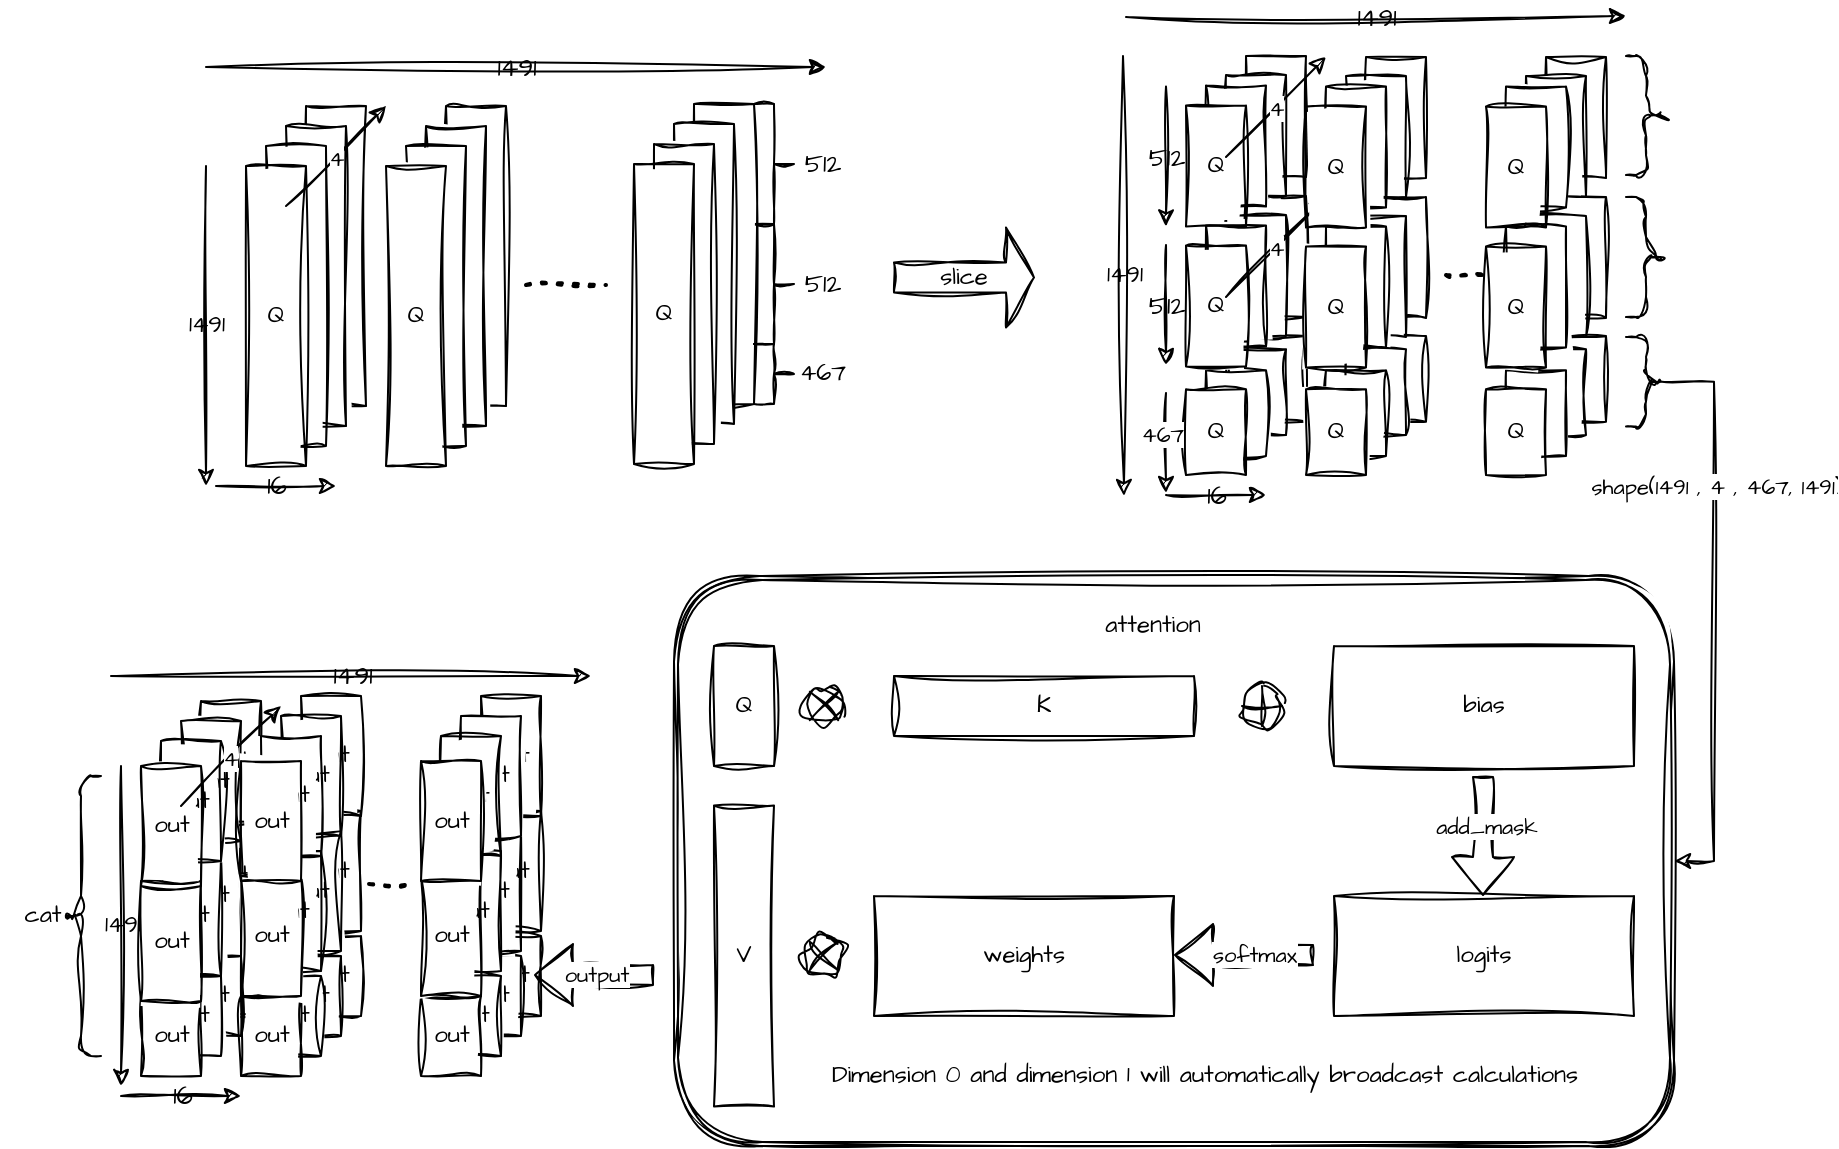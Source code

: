 <mxfile version="26.0.11">
  <diagram name="第 1 页" id="JN35SuFDK3MXwfd0JbLO">
    <mxGraphModel dx="2248" dy="641" grid="1" gridSize="10" guides="1" tooltips="1" connect="1" arrows="1" fold="1" page="1" pageScale="1" pageWidth="827" pageHeight="1169" math="0" shadow="0">
      <root>
        <mxCell id="0" />
        <mxCell id="1" parent="0" />
        <mxCell id="3Dd6kCoNUB1yUHotrozj-85" value="" style="group" vertex="1" connectable="0" parent="1">
          <mxGeometry x="490" y="280" width="60" height="69.5" as="geometry" />
        </mxCell>
        <mxCell id="3Dd6kCoNUB1yUHotrozj-86" value="Q" style="rounded=0;whiteSpace=wrap;html=1;sketch=1;hachureGap=4;jiggle=2;curveFitting=1;fontFamily=Architects Daughter;fontSource=https://fonts.googleapis.com/css?family=Architects+Daughter;labelBackgroundColor=none;" vertex="1" parent="3Dd6kCoNUB1yUHotrozj-85">
          <mxGeometry x="30" width="30" height="42.87" as="geometry" />
        </mxCell>
        <mxCell id="3Dd6kCoNUB1yUHotrozj-87" value="Q" style="rounded=0;whiteSpace=wrap;html=1;sketch=1;hachureGap=4;jiggle=2;curveFitting=1;fontFamily=Architects Daughter;fontSource=https://fonts.googleapis.com/css?family=Architects+Daughter;labelBackgroundColor=none;" vertex="1" parent="3Dd6kCoNUB1yUHotrozj-85">
          <mxGeometry x="20" y="6.63" width="30" height="42.87" as="geometry" />
        </mxCell>
        <mxCell id="3Dd6kCoNUB1yUHotrozj-88" value="Q" style="rounded=0;whiteSpace=wrap;html=1;sketch=1;hachureGap=4;jiggle=2;curveFitting=1;fontFamily=Architects Daughter;fontSource=https://fonts.googleapis.com/css?family=Architects+Daughter;labelBackgroundColor=none;" vertex="1" parent="3Dd6kCoNUB1yUHotrozj-85">
          <mxGeometry x="10" y="17.13" width="30" height="42.87" as="geometry" />
        </mxCell>
        <mxCell id="3Dd6kCoNUB1yUHotrozj-89" value="Q" style="rounded=0;whiteSpace=wrap;html=1;sketch=1;hachureGap=4;jiggle=2;curveFitting=1;fontFamily=Architects Daughter;fontSource=https://fonts.googleapis.com/css?family=Architects+Daughter;labelBackgroundColor=none;" vertex="1" parent="3Dd6kCoNUB1yUHotrozj-85">
          <mxGeometry y="26.63" width="30" height="42.87" as="geometry" />
        </mxCell>
        <mxCell id="3Dd6kCoNUB1yUHotrozj-84" value="" style="group" vertex="1" connectable="0" parent="1">
          <mxGeometry x="550" y="280" width="60" height="69.5" as="geometry" />
        </mxCell>
        <mxCell id="3Dd6kCoNUB1yUHotrozj-75" value="Q" style="rounded=0;whiteSpace=wrap;html=1;sketch=1;hachureGap=4;jiggle=2;curveFitting=1;fontFamily=Architects Daughter;fontSource=https://fonts.googleapis.com/css?family=Architects+Daughter;labelBackgroundColor=none;" vertex="1" parent="3Dd6kCoNUB1yUHotrozj-84">
          <mxGeometry x="30" width="30" height="42.87" as="geometry" />
        </mxCell>
        <mxCell id="3Dd6kCoNUB1yUHotrozj-76" value="Q" style="rounded=0;whiteSpace=wrap;html=1;sketch=1;hachureGap=4;jiggle=2;curveFitting=1;fontFamily=Architects Daughter;fontSource=https://fonts.googleapis.com/css?family=Architects+Daughter;labelBackgroundColor=none;" vertex="1" parent="3Dd6kCoNUB1yUHotrozj-84">
          <mxGeometry x="20" y="6.63" width="30" height="42.87" as="geometry" />
        </mxCell>
        <mxCell id="3Dd6kCoNUB1yUHotrozj-77" value="Q" style="rounded=0;whiteSpace=wrap;html=1;sketch=1;hachureGap=4;jiggle=2;curveFitting=1;fontFamily=Architects Daughter;fontSource=https://fonts.googleapis.com/css?family=Architects+Daughter;labelBackgroundColor=none;" vertex="1" parent="3Dd6kCoNUB1yUHotrozj-84">
          <mxGeometry x="10" y="17.13" width="30" height="42.87" as="geometry" />
        </mxCell>
        <mxCell id="3Dd6kCoNUB1yUHotrozj-78" value="Q" style="rounded=0;whiteSpace=wrap;html=1;sketch=1;hachureGap=4;jiggle=2;curveFitting=1;fontFamily=Architects Daughter;fontSource=https://fonts.googleapis.com/css?family=Architects+Daughter;labelBackgroundColor=none;" vertex="1" parent="3Dd6kCoNUB1yUHotrozj-84">
          <mxGeometry y="26.63" width="30" height="42.87" as="geometry" />
        </mxCell>
        <mxCell id="3Dd6kCoNUB1yUHotrozj-90" value="" style="group" vertex="1" connectable="0" parent="1">
          <mxGeometry x="640" y="280" width="60" height="69.5" as="geometry" />
        </mxCell>
        <mxCell id="3Dd6kCoNUB1yUHotrozj-91" value="Q" style="rounded=0;whiteSpace=wrap;html=1;sketch=1;hachureGap=4;jiggle=2;curveFitting=1;fontFamily=Architects Daughter;fontSource=https://fonts.googleapis.com/css?family=Architects+Daughter;labelBackgroundColor=none;" vertex="1" parent="3Dd6kCoNUB1yUHotrozj-90">
          <mxGeometry x="30" width="30" height="42.87" as="geometry" />
        </mxCell>
        <mxCell id="3Dd6kCoNUB1yUHotrozj-92" value="Q" style="rounded=0;whiteSpace=wrap;html=1;sketch=1;hachureGap=4;jiggle=2;curveFitting=1;fontFamily=Architects Daughter;fontSource=https://fonts.googleapis.com/css?family=Architects+Daughter;labelBackgroundColor=none;" vertex="1" parent="3Dd6kCoNUB1yUHotrozj-90">
          <mxGeometry x="20" y="6.63" width="30" height="42.87" as="geometry" />
        </mxCell>
        <mxCell id="3Dd6kCoNUB1yUHotrozj-93" value="Q" style="rounded=0;whiteSpace=wrap;html=1;sketch=1;hachureGap=4;jiggle=2;curveFitting=1;fontFamily=Architects Daughter;fontSource=https://fonts.googleapis.com/css?family=Architects+Daughter;labelBackgroundColor=none;" vertex="1" parent="3Dd6kCoNUB1yUHotrozj-90">
          <mxGeometry x="10" y="17.13" width="30" height="42.87" as="geometry" />
        </mxCell>
        <mxCell id="3Dd6kCoNUB1yUHotrozj-94" value="Q" style="rounded=0;whiteSpace=wrap;html=1;sketch=1;hachureGap=4;jiggle=2;curveFitting=1;fontFamily=Architects Daughter;fontSource=https://fonts.googleapis.com/css?family=Architects+Daughter;labelBackgroundColor=none;" vertex="1" parent="3Dd6kCoNUB1yUHotrozj-90">
          <mxGeometry y="26.63" width="30" height="42.87" as="geometry" />
        </mxCell>
        <mxCell id="N6Xidad4AhdnbWr3vDnz-57" value="slice" style="shape=singleArrow;whiteSpace=wrap;html=1;sketch=1;hachureGap=4;jiggle=2;curveFitting=1;fontFamily=Architects Daughter;fontSource=https%3A%2F%2Ffonts.googleapis.com%2Fcss%3Ffamily%3DArchitects%2BDaughter;rounded=0;labelBackgroundColor=none;" parent="1" vertex="1">
          <mxGeometry x="344" y="225.75" width="70" height="50" as="geometry" />
        </mxCell>
        <mxCell id="N6Xidad4AhdnbWr3vDnz-83" value="" style="endArrow=classic;html=1;rounded=0;sketch=1;hachureGap=4;jiggle=2;curveFitting=1;fontFamily=Architects Daughter;fontSource=https%3A%2F%2Ffonts.googleapis.com%2Fcss%3Ffamily%3DArchitects%2BDaughter;labelBackgroundColor=none;fontColor=default;" parent="1" edge="1">
          <mxGeometry relative="1" as="geometry">
            <mxPoint x="480" y="359.5" as="sourcePoint" />
            <mxPoint x="530" y="359.5" as="targetPoint" />
          </mxGeometry>
        </mxCell>
        <mxCell id="N6Xidad4AhdnbWr3vDnz-84" value="16" style="edgeLabel;resizable=0;html=1;;align=center;verticalAlign=middle;sketch=1;hachureGap=4;jiggle=2;curveFitting=1;fontFamily=Architects Daughter;fontSource=https%3A%2F%2Ffonts.googleapis.com%2Fcss%3Ffamily%3DArchitects%2BDaughter;fontSize=13;rounded=0;labelBackgroundColor=none;" parent="N6Xidad4AhdnbWr3vDnz-83" connectable="0" vertex="1">
          <mxGeometry relative="1" as="geometry" />
        </mxCell>
        <mxCell id="3Dd6kCoNUB1yUHotrozj-72" value="" style="group" vertex="1" connectable="0" parent="1">
          <mxGeometry x="490" y="210" width="250" height="145.25" as="geometry" />
        </mxCell>
        <mxCell id="3Dd6kCoNUB1yUHotrozj-54" value="" style="group;rounded=0;labelBackgroundColor=none;" vertex="1" connectable="0" parent="3Dd6kCoNUB1yUHotrozj-72">
          <mxGeometry width="60" height="85.25" as="geometry" />
        </mxCell>
        <mxCell id="3Dd6kCoNUB1yUHotrozj-55" value="" style="rounded=0;whiteSpace=wrap;html=1;sketch=1;hachureGap=4;jiggle=2;curveFitting=1;fontFamily=Architects Daughter;fontSource=https://fonts.googleapis.com/css?family=Architects+Daughter;labelBackgroundColor=none;" vertex="1" parent="3Dd6kCoNUB1yUHotrozj-54">
          <mxGeometry x="30" width="30" height="60.5" as="geometry" />
        </mxCell>
        <mxCell id="3Dd6kCoNUB1yUHotrozj-56" value="" style="rounded=0;whiteSpace=wrap;html=1;sketch=1;hachureGap=4;jiggle=2;curveFitting=1;fontFamily=Architects Daughter;fontSource=https://fonts.googleapis.com/css?family=Architects+Daughter;labelBackgroundColor=none;" vertex="1" parent="3Dd6kCoNUB1yUHotrozj-54">
          <mxGeometry x="20" y="9.5" width="30" height="60.5" as="geometry" />
        </mxCell>
        <mxCell id="3Dd6kCoNUB1yUHotrozj-57" value="" style="rounded=0;whiteSpace=wrap;html=1;sketch=1;hachureGap=4;jiggle=2;curveFitting=1;fontFamily=Architects Daughter;fontSource=https://fonts.googleapis.com/css?family=Architects+Daughter;labelBackgroundColor=none;" vertex="1" parent="3Dd6kCoNUB1yUHotrozj-54">
          <mxGeometry x="10" y="14.75" width="30" height="60.5" as="geometry" />
        </mxCell>
        <mxCell id="3Dd6kCoNUB1yUHotrozj-58" value="Q" style="rounded=0;whiteSpace=wrap;html=1;sketch=1;hachureGap=4;jiggle=2;curveFitting=1;fontFamily=Architects Daughter;fontSource=https://fonts.googleapis.com/css?family=Architects+Daughter;labelBackgroundColor=none;" vertex="1" parent="3Dd6kCoNUB1yUHotrozj-54">
          <mxGeometry y="24.75" width="30" height="60.5" as="geometry" />
        </mxCell>
        <mxCell id="3Dd6kCoNUB1yUHotrozj-59" value="" style="group;rounded=0;labelBackgroundColor=none;" vertex="1" connectable="0" parent="3Dd6kCoNUB1yUHotrozj-72">
          <mxGeometry x="60" y="0.5" width="190" height="144.75" as="geometry" />
        </mxCell>
        <mxCell id="3Dd6kCoNUB1yUHotrozj-60" value="" style="rounded=0;whiteSpace=wrap;html=1;sketch=1;hachureGap=4;jiggle=2;curveFitting=1;fontFamily=Architects Daughter;fontSource=https://fonts.googleapis.com/css?family=Architects+Daughter;labelBackgroundColor=none;" vertex="1" parent="3Dd6kCoNUB1yUHotrozj-59">
          <mxGeometry x="30" width="30" height="60.5" as="geometry" />
        </mxCell>
        <mxCell id="3Dd6kCoNUB1yUHotrozj-61" value="" style="rounded=0;whiteSpace=wrap;html=1;sketch=1;hachureGap=4;jiggle=2;curveFitting=1;fontFamily=Architects Daughter;fontSource=https://fonts.googleapis.com/css?family=Architects+Daughter;labelBackgroundColor=none;" vertex="1" parent="3Dd6kCoNUB1yUHotrozj-59">
          <mxGeometry x="20" y="9.5" width="30" height="60.5" as="geometry" />
        </mxCell>
        <mxCell id="3Dd6kCoNUB1yUHotrozj-62" value="" style="rounded=0;whiteSpace=wrap;html=1;sketch=1;hachureGap=4;jiggle=2;curveFitting=1;fontFamily=Architects Daughter;fontSource=https://fonts.googleapis.com/css?family=Architects+Daughter;labelBackgroundColor=none;" vertex="1" parent="3Dd6kCoNUB1yUHotrozj-59">
          <mxGeometry x="10" y="14.75" width="30" height="60.5" as="geometry" />
        </mxCell>
        <mxCell id="3Dd6kCoNUB1yUHotrozj-63" value="Q" style="rounded=0;whiteSpace=wrap;html=1;sketch=1;hachureGap=4;jiggle=2;curveFitting=1;fontFamily=Architects Daughter;fontSource=https://fonts.googleapis.com/css?family=Architects+Daughter;labelBackgroundColor=none;" vertex="1" parent="3Dd6kCoNUB1yUHotrozj-59">
          <mxGeometry y="24.75" width="30" height="60.5" as="geometry" />
        </mxCell>
        <mxCell id="3Dd6kCoNUB1yUHotrozj-64" value="" style="endArrow=classic;html=1;sketch=1;hachureGap=4;jiggle=2;curveFitting=1;fontFamily=Architects Daughter;fontSource=https://fonts.googleapis.com/css?family=Architects+Daughter;" edge="1" parent="3Dd6kCoNUB1yUHotrozj-59">
          <mxGeometry width="50" height="50" relative="1" as="geometry">
            <mxPoint x="-40" y="50" as="sourcePoint" />
            <mxPoint x="10" as="targetPoint" />
          </mxGeometry>
        </mxCell>
        <mxCell id="3Dd6kCoNUB1yUHotrozj-65" value="4" style="edgeLabel;html=1;align=center;verticalAlign=middle;resizable=0;points=[];sketch=1;hachureGap=4;jiggle=2;curveFitting=1;fontFamily=Architects Daughter;fontSource=https://fonts.googleapis.com/css?family=Architects+Daughter;" vertex="1" connectable="0" parent="3Dd6kCoNUB1yUHotrozj-64">
          <mxGeometry x="-0.004" relative="1" as="geometry">
            <mxPoint as="offset" />
          </mxGeometry>
        </mxCell>
        <mxCell id="3Dd6kCoNUB1yUHotrozj-179" value="" style="shape=curlyBracket;whiteSpace=wrap;html=1;rounded=1;flipH=1;labelPosition=right;verticalLabelPosition=middle;align=left;verticalAlign=middle;sketch=1;hachureGap=4;jiggle=2;curveFitting=1;fontFamily=Architects Daughter;fontSource=https%3A%2F%2Ffonts.googleapis.com%2Fcss%3Ffamily%3DArchitects%2BDaughter;" vertex="1" parent="3Dd6kCoNUB1yUHotrozj-59">
          <mxGeometry x="160" y="70" width="20" height="44.75" as="geometry" />
        </mxCell>
        <mxCell id="3Dd6kCoNUB1yUHotrozj-185" value="" style="shape=curlyBracket;whiteSpace=wrap;html=1;rounded=1;flipH=1;labelPosition=right;verticalLabelPosition=middle;align=left;verticalAlign=middle;sketch=1;hachureGap=4;jiggle=2;curveFitting=1;fontFamily=Architects Daughter;fontSource=https%3A%2F%2Ffonts.googleapis.com%2Fcss%3Ffamily%3DArchitects%2BDaughter;" vertex="1" parent="3Dd6kCoNUB1yUHotrozj-59">
          <mxGeometry x="160" width="20" height="60" as="geometry" />
        </mxCell>
        <mxCell id="3Dd6kCoNUB1yUHotrozj-66" value="" style="group;rounded=0;labelBackgroundColor=none;" vertex="1" connectable="0" parent="3Dd6kCoNUB1yUHotrozj-72">
          <mxGeometry x="150" y="0.5" width="60" height="85.25" as="geometry" />
        </mxCell>
        <mxCell id="3Dd6kCoNUB1yUHotrozj-67" value="" style="rounded=0;whiteSpace=wrap;html=1;sketch=1;hachureGap=4;jiggle=2;curveFitting=1;fontFamily=Architects Daughter;fontSource=https://fonts.googleapis.com/css?family=Architects+Daughter;labelBackgroundColor=none;" vertex="1" parent="3Dd6kCoNUB1yUHotrozj-66">
          <mxGeometry x="30" width="30" height="60.5" as="geometry" />
        </mxCell>
        <mxCell id="3Dd6kCoNUB1yUHotrozj-68" value="" style="rounded=0;whiteSpace=wrap;html=1;sketch=1;hachureGap=4;jiggle=2;curveFitting=1;fontFamily=Architects Daughter;fontSource=https://fonts.googleapis.com/css?family=Architects+Daughter;labelBackgroundColor=none;" vertex="1" parent="3Dd6kCoNUB1yUHotrozj-66">
          <mxGeometry x="20" y="9.5" width="30" height="60.5" as="geometry" />
        </mxCell>
        <mxCell id="3Dd6kCoNUB1yUHotrozj-69" value="" style="rounded=0;whiteSpace=wrap;html=1;sketch=1;hachureGap=4;jiggle=2;curveFitting=1;fontFamily=Architects Daughter;fontSource=https://fonts.googleapis.com/css?family=Architects+Daughter;labelBackgroundColor=none;" vertex="1" parent="3Dd6kCoNUB1yUHotrozj-66">
          <mxGeometry x="10" y="14.75" width="30" height="60.5" as="geometry" />
        </mxCell>
        <mxCell id="3Dd6kCoNUB1yUHotrozj-70" value="Q" style="rounded=0;whiteSpace=wrap;html=1;sketch=1;hachureGap=4;jiggle=2;curveFitting=1;fontFamily=Architects Daughter;fontSource=https://fonts.googleapis.com/css?family=Architects+Daughter;labelBackgroundColor=none;" vertex="1" parent="3Dd6kCoNUB1yUHotrozj-66">
          <mxGeometry y="24.75" width="30" height="60.5" as="geometry" />
        </mxCell>
        <mxCell id="3Dd6kCoNUB1yUHotrozj-71" value="" style="endArrow=none;dashed=1;html=1;dashPattern=1 3;strokeWidth=2;rounded=0;sketch=1;hachureGap=4;jiggle=2;curveFitting=1;fontFamily=Architects Daughter;fontSource=https://fonts.googleapis.com/css?family=Architects+Daughter;labelBackgroundColor=none;fontColor=default;" edge="1" parent="3Dd6kCoNUB1yUHotrozj-72">
          <mxGeometry width="50" height="50" relative="1" as="geometry">
            <mxPoint x="130" y="39.5" as="sourcePoint" />
            <mxPoint x="150" y="39.5" as="targetPoint" />
          </mxGeometry>
        </mxCell>
        <mxCell id="N6Xidad4AhdnbWr3vDnz-86" value="" style="endArrow=classic;html=1;rounded=0;sketch=1;hachureGap=4;jiggle=2;curveFitting=1;fontFamily=Architects Daughter;fontSource=https%3A%2F%2Ffonts.googleapis.com%2Fcss%3Ffamily%3DArchitects%2BDaughter;labelBackgroundColor=none;fontColor=default;" parent="1" edge="1">
          <mxGeometry relative="1" as="geometry">
            <mxPoint x="480" y="155.25" as="sourcePoint" />
            <mxPoint x="480" y="225.25" as="targetPoint" />
          </mxGeometry>
        </mxCell>
        <mxCell id="N6Xidad4AhdnbWr3vDnz-87" value="512" style="edgeLabel;resizable=0;html=1;;align=center;verticalAlign=middle;sketch=1;hachureGap=4;jiggle=2;curveFitting=1;fontFamily=Architects Daughter;fontSource=https%3A%2F%2Ffonts.googleapis.com%2Fcss%3Ffamily%3DArchitects%2BDaughter;fontSize=13;rounded=0;labelBackgroundColor=none;" parent="N6Xidad4AhdnbWr3vDnz-86" connectable="0" vertex="1">
          <mxGeometry relative="1" as="geometry" />
        </mxCell>
        <mxCell id="N6Xidad4AhdnbWr3vDnz-96" value="" style="group;rounded=0;labelBackgroundColor=none;" parent="1" vertex="1" connectable="0">
          <mxGeometry x="490" y="140" width="60" height="85.25" as="geometry" />
        </mxCell>
        <mxCell id="N6Xidad4AhdnbWr3vDnz-75" value="" style="rounded=0;whiteSpace=wrap;html=1;sketch=1;hachureGap=4;jiggle=2;curveFitting=1;fontFamily=Architects Daughter;fontSource=https%3A%2F%2Ffonts.googleapis.com%2Fcss%3Ffamily%3DArchitects%2BDaughter;labelBackgroundColor=none;" parent="N6Xidad4AhdnbWr3vDnz-96" vertex="1">
          <mxGeometry x="30" width="30" height="60.5" as="geometry" />
        </mxCell>
        <mxCell id="N6Xidad4AhdnbWr3vDnz-77" value="" style="rounded=0;whiteSpace=wrap;html=1;sketch=1;hachureGap=4;jiggle=2;curveFitting=1;fontFamily=Architects Daughter;fontSource=https%3A%2F%2Ffonts.googleapis.com%2Fcss%3Ffamily%3DArchitects%2BDaughter;labelBackgroundColor=none;" parent="N6Xidad4AhdnbWr3vDnz-96" vertex="1">
          <mxGeometry x="20" y="9.5" width="30" height="60.5" as="geometry" />
        </mxCell>
        <mxCell id="N6Xidad4AhdnbWr3vDnz-78" value="" style="rounded=0;whiteSpace=wrap;html=1;sketch=1;hachureGap=4;jiggle=2;curveFitting=1;fontFamily=Architects Daughter;fontSource=https%3A%2F%2Ffonts.googleapis.com%2Fcss%3Ffamily%3DArchitects%2BDaughter;labelBackgroundColor=none;" parent="N6Xidad4AhdnbWr3vDnz-96" vertex="1">
          <mxGeometry x="10" y="14.75" width="30" height="60.5" as="geometry" />
        </mxCell>
        <mxCell id="N6Xidad4AhdnbWr3vDnz-79" value="Q" style="rounded=0;whiteSpace=wrap;html=1;sketch=1;hachureGap=4;jiggle=2;curveFitting=1;fontFamily=Architects Daughter;fontSource=https%3A%2F%2Ffonts.googleapis.com%2Fcss%3Ffamily%3DArchitects%2BDaughter;labelBackgroundColor=none;" parent="N6Xidad4AhdnbWr3vDnz-96" vertex="1">
          <mxGeometry y="24.75" width="30" height="60.5" as="geometry" />
        </mxCell>
        <mxCell id="N6Xidad4AhdnbWr3vDnz-97" value="" style="group;rounded=0;labelBackgroundColor=none;" parent="1" vertex="1" connectable="0">
          <mxGeometry x="550" y="140.5" width="60" height="85.25" as="geometry" />
        </mxCell>
        <mxCell id="N6Xidad4AhdnbWr3vDnz-98" value="" style="rounded=0;whiteSpace=wrap;html=1;sketch=1;hachureGap=4;jiggle=2;curveFitting=1;fontFamily=Architects Daughter;fontSource=https%3A%2F%2Ffonts.googleapis.com%2Fcss%3Ffamily%3DArchitects%2BDaughter;labelBackgroundColor=none;" parent="N6Xidad4AhdnbWr3vDnz-97" vertex="1">
          <mxGeometry x="30" width="30" height="60.5" as="geometry" />
        </mxCell>
        <mxCell id="N6Xidad4AhdnbWr3vDnz-99" value="" style="rounded=0;whiteSpace=wrap;html=1;sketch=1;hachureGap=4;jiggle=2;curveFitting=1;fontFamily=Architects Daughter;fontSource=https%3A%2F%2Ffonts.googleapis.com%2Fcss%3Ffamily%3DArchitects%2BDaughter;labelBackgroundColor=none;" parent="N6Xidad4AhdnbWr3vDnz-97" vertex="1">
          <mxGeometry x="20" y="9.5" width="30" height="60.5" as="geometry" />
        </mxCell>
        <mxCell id="N6Xidad4AhdnbWr3vDnz-100" value="" style="rounded=0;whiteSpace=wrap;html=1;sketch=1;hachureGap=4;jiggle=2;curveFitting=1;fontFamily=Architects Daughter;fontSource=https%3A%2F%2Ffonts.googleapis.com%2Fcss%3Ffamily%3DArchitects%2BDaughter;labelBackgroundColor=none;" parent="N6Xidad4AhdnbWr3vDnz-97" vertex="1">
          <mxGeometry x="10" y="14.75" width="30" height="60.5" as="geometry" />
        </mxCell>
        <mxCell id="N6Xidad4AhdnbWr3vDnz-101" value="Q" style="rounded=0;whiteSpace=wrap;html=1;sketch=1;hachureGap=4;jiggle=2;curveFitting=1;fontFamily=Architects Daughter;fontSource=https%3A%2F%2Ffonts.googleapis.com%2Fcss%3Ffamily%3DArchitects%2BDaughter;labelBackgroundColor=none;" parent="N6Xidad4AhdnbWr3vDnz-97" vertex="1">
          <mxGeometry y="24.75" width="30" height="60.5" as="geometry" />
        </mxCell>
        <mxCell id="jezAV-IK5mSsvZsT85bj-34" value="" style="endArrow=classic;html=1;sketch=1;hachureGap=4;jiggle=2;curveFitting=1;fontFamily=Architects Daughter;fontSource=https%3A%2F%2Ffonts.googleapis.com%2Fcss%3Ffamily%3DArchitects%2BDaughter;" parent="N6Xidad4AhdnbWr3vDnz-97" edge="1">
          <mxGeometry width="50" height="50" relative="1" as="geometry">
            <mxPoint x="-40" y="50" as="sourcePoint" />
            <mxPoint x="10" as="targetPoint" />
          </mxGeometry>
        </mxCell>
        <mxCell id="jezAV-IK5mSsvZsT85bj-35" value="4" style="edgeLabel;html=1;align=center;verticalAlign=middle;resizable=0;points=[];sketch=1;hachureGap=4;jiggle=2;curveFitting=1;fontFamily=Architects Daughter;fontSource=https%3A%2F%2Ffonts.googleapis.com%2Fcss%3Ffamily%3DArchitects%2BDaughter;" parent="jezAV-IK5mSsvZsT85bj-34" vertex="1" connectable="0">
          <mxGeometry x="-0.004" relative="1" as="geometry">
            <mxPoint as="offset" />
          </mxGeometry>
        </mxCell>
        <mxCell id="N6Xidad4AhdnbWr3vDnz-102" value="" style="group;rounded=0;labelBackgroundColor=none;" parent="1" vertex="1" connectable="0">
          <mxGeometry x="640" y="140.5" width="60" height="85.25" as="geometry" />
        </mxCell>
        <mxCell id="N6Xidad4AhdnbWr3vDnz-103" value="" style="rounded=0;whiteSpace=wrap;html=1;sketch=1;hachureGap=4;jiggle=2;curveFitting=1;fontFamily=Architects Daughter;fontSource=https%3A%2F%2Ffonts.googleapis.com%2Fcss%3Ffamily%3DArchitects%2BDaughter;labelBackgroundColor=none;" parent="N6Xidad4AhdnbWr3vDnz-102" vertex="1">
          <mxGeometry x="30" width="30" height="60.5" as="geometry" />
        </mxCell>
        <mxCell id="N6Xidad4AhdnbWr3vDnz-104" value="" style="rounded=0;whiteSpace=wrap;html=1;sketch=1;hachureGap=4;jiggle=2;curveFitting=1;fontFamily=Architects Daughter;fontSource=https%3A%2F%2Ffonts.googleapis.com%2Fcss%3Ffamily%3DArchitects%2BDaughter;labelBackgroundColor=none;" parent="N6Xidad4AhdnbWr3vDnz-102" vertex="1">
          <mxGeometry x="20" y="9.5" width="30" height="60.5" as="geometry" />
        </mxCell>
        <mxCell id="N6Xidad4AhdnbWr3vDnz-105" value="" style="rounded=0;whiteSpace=wrap;html=1;sketch=1;hachureGap=4;jiggle=2;curveFitting=1;fontFamily=Architects Daughter;fontSource=https%3A%2F%2Ffonts.googleapis.com%2Fcss%3Ffamily%3DArchitects%2BDaughter;labelBackgroundColor=none;" parent="N6Xidad4AhdnbWr3vDnz-102" vertex="1">
          <mxGeometry x="10" y="14.75" width="30" height="60.5" as="geometry" />
        </mxCell>
        <mxCell id="N6Xidad4AhdnbWr3vDnz-106" value="Q" style="rounded=0;whiteSpace=wrap;html=1;sketch=1;hachureGap=4;jiggle=2;curveFitting=1;fontFamily=Architects Daughter;fontSource=https%3A%2F%2Ffonts.googleapis.com%2Fcss%3Ffamily%3DArchitects%2BDaughter;labelBackgroundColor=none;" parent="N6Xidad4AhdnbWr3vDnz-102" vertex="1">
          <mxGeometry y="24.75" width="30" height="60.5" as="geometry" />
        </mxCell>
        <mxCell id="N6Xidad4AhdnbWr3vDnz-117" value="" style="endArrow=classic;html=1;rounded=0;sketch=1;hachureGap=4;jiggle=2;curveFitting=1;fontFamily=Architects Daughter;fontSource=https%3A%2F%2Ffonts.googleapis.com%2Fcss%3Ffamily%3DArchitects%2BDaughter;labelBackgroundColor=none;fontColor=default;" parent="1" edge="1">
          <mxGeometry relative="1" as="geometry">
            <mxPoint x="460" y="120.5" as="sourcePoint" />
            <mxPoint x="710" y="120" as="targetPoint" />
          </mxGeometry>
        </mxCell>
        <mxCell id="N6Xidad4AhdnbWr3vDnz-118" value="1491" style="edgeLabel;resizable=0;html=1;;align=center;verticalAlign=middle;sketch=1;hachureGap=4;jiggle=2;curveFitting=1;fontFamily=Architects Daughter;fontSource=https%3A%2F%2Ffonts.googleapis.com%2Fcss%3Ffamily%3DArchitects%2BDaughter;container=0;fontSize=13;rounded=0;labelBackgroundColor=none;" parent="N6Xidad4AhdnbWr3vDnz-117" connectable="0" vertex="1">
          <mxGeometry relative="1" as="geometry" />
        </mxCell>
        <mxCell id="3Dd6kCoNUB1yUHotrozj-101" value="" style="endArrow=classic;html=1;rounded=0;sketch=1;hachureGap=4;jiggle=2;curveFitting=1;fontFamily=Architects Daughter;fontSource=https%3A%2F%2Ffonts.googleapis.com%2Fcss%3Ffamily%3DArchitects%2BDaughter;labelBackgroundColor=none;fontColor=default;" edge="1" parent="1">
          <mxGeometry relative="1" as="geometry">
            <mxPoint x="480" y="234.5" as="sourcePoint" />
            <mxPoint x="480" y="294.5" as="targetPoint" />
          </mxGeometry>
        </mxCell>
        <mxCell id="3Dd6kCoNUB1yUHotrozj-102" value="512" style="edgeLabel;resizable=0;html=1;;align=center;verticalAlign=middle;sketch=1;hachureGap=4;jiggle=2;curveFitting=1;fontFamily=Architects Daughter;fontSource=https%3A%2F%2Ffonts.googleapis.com%2Fcss%3Ffamily%3DArchitects%2BDaughter;fontSize=13;rounded=0;labelBackgroundColor=none;" connectable="0" vertex="1" parent="3Dd6kCoNUB1yUHotrozj-101">
          <mxGeometry relative="1" as="geometry" />
        </mxCell>
        <mxCell id="3Dd6kCoNUB1yUHotrozj-111" value="" style="endArrow=classic;html=1;rounded=0;sketch=1;hachureGap=4;jiggle=2;curveFitting=1;fontFamily=Architects Daughter;fontSource=https%3A%2F%2Ffonts.googleapis.com%2Fcss%3Ffamily%3DArchitects%2BDaughter;labelBackgroundColor=none;fontColor=default;" edge="1" parent="1">
          <mxGeometry relative="1" as="geometry">
            <mxPoint x="458.5" y="140" as="sourcePoint" />
            <mxPoint x="459" y="360" as="targetPoint" />
          </mxGeometry>
        </mxCell>
        <mxCell id="3Dd6kCoNUB1yUHotrozj-112" value="1491" style="edgeLabel;resizable=0;html=1;;align=center;verticalAlign=middle;sketch=1;hachureGap=4;jiggle=2;curveFitting=1;fontFamily=Architects Daughter;fontSource=https%3A%2F%2Ffonts.googleapis.com%2Fcss%3Ffamily%3DArchitects%2BDaughter;container=0;fontSize=12;rounded=0;labelBackgroundColor=none;" connectable="0" vertex="1" parent="3Dd6kCoNUB1yUHotrozj-111">
          <mxGeometry relative="1" as="geometry" />
        </mxCell>
        <mxCell id="3Dd6kCoNUB1yUHotrozj-116" value="" style="endArrow=classic;html=1;rounded=0;sketch=1;hachureGap=4;jiggle=2;curveFitting=1;fontFamily=Architects Daughter;fontSource=https%3A%2F%2Ffonts.googleapis.com%2Fcss%3Ffamily%3DArchitects%2BDaughter;" edge="1" parent="1">
          <mxGeometry width="50" height="50" relative="1" as="geometry">
            <mxPoint x="480" y="308.5" as="sourcePoint" />
            <mxPoint x="480" y="358.5" as="targetPoint" />
          </mxGeometry>
        </mxCell>
        <mxCell id="3Dd6kCoNUB1yUHotrozj-117" value="467" style="edgeLabel;html=1;align=center;verticalAlign=middle;resizable=0;points=[];sketch=1;hachureGap=4;jiggle=2;curveFitting=1;fontFamily=Architects Daughter;fontSource=https%3A%2F%2Ffonts.googleapis.com%2Fcss%3Ffamily%3DArchitects%2BDaughter;" vertex="1" connectable="0" parent="3Dd6kCoNUB1yUHotrozj-116">
          <mxGeometry x="-0.199" y="-2" relative="1" as="geometry">
            <mxPoint as="offset" />
          </mxGeometry>
        </mxCell>
        <mxCell id="N6Xidad4AhdnbWr3vDnz-34" value="" style="endArrow=classic;html=1;rounded=0;sketch=1;hachureGap=4;jiggle=2;curveFitting=1;fontFamily=Architects Daughter;fontSource=https%3A%2F%2Ffonts.googleapis.com%2Fcss%3Ffamily%3DArchitects%2BDaughter;labelBackgroundColor=none;fontColor=default;" parent="1" edge="1">
          <mxGeometry relative="1" as="geometry">
            <mxPoint y="145.5" as="sourcePoint" />
            <mxPoint x="310" y="145.5" as="targetPoint" />
          </mxGeometry>
        </mxCell>
        <mxCell id="N6Xidad4AhdnbWr3vDnz-35" value="1491" style="edgeLabel;resizable=0;html=1;;align=center;verticalAlign=middle;sketch=1;hachureGap=4;jiggle=2;curveFitting=1;fontFamily=Architects Daughter;fontSource=https%3A%2F%2Ffonts.googleapis.com%2Fcss%3Ffamily%3DArchitects%2BDaughter;container=0;fontSize=13;rounded=0;labelBackgroundColor=none;" parent="N6Xidad4AhdnbWr3vDnz-34" connectable="0" vertex="1">
          <mxGeometry relative="1" as="geometry" />
        </mxCell>
        <mxCell id="N6Xidad4AhdnbWr3vDnz-21" value="" style="endArrow=classic;html=1;rounded=0;sketch=1;hachureGap=4;jiggle=2;curveFitting=1;fontFamily=Architects Daughter;fontSource=https%3A%2F%2Ffonts.googleapis.com%2Fcss%3Ffamily%3DArchitects%2BDaughter;labelBackgroundColor=none;fontColor=default;" parent="1" edge="1">
          <mxGeometry relative="1" as="geometry">
            <mxPoint x="5" y="355" as="sourcePoint" />
            <mxPoint x="65" y="355" as="targetPoint" />
          </mxGeometry>
        </mxCell>
        <mxCell id="N6Xidad4AhdnbWr3vDnz-22" value="16" style="edgeLabel;resizable=0;html=1;;align=center;verticalAlign=middle;sketch=1;hachureGap=4;jiggle=2;curveFitting=1;fontFamily=Architects Daughter;fontSource=https%3A%2F%2Ffonts.googleapis.com%2Fcss%3Ffamily%3DArchitects%2BDaughter;container=0;fontSize=13;rounded=0;labelBackgroundColor=none;" parent="N6Xidad4AhdnbWr3vDnz-21" connectable="0" vertex="1">
          <mxGeometry relative="1" as="geometry" />
        </mxCell>
        <mxCell id="N6Xidad4AhdnbWr3vDnz-23" value="" style="endArrow=classic;html=1;rounded=0;sketch=1;hachureGap=4;jiggle=2;curveFitting=1;fontFamily=Architects Daughter;fontSource=https%3A%2F%2Ffonts.googleapis.com%2Fcss%3Ffamily%3DArchitects%2BDaughter;labelBackgroundColor=none;fontColor=default;" parent="1" edge="1">
          <mxGeometry relative="1" as="geometry">
            <mxPoint y="195" as="sourcePoint" />
            <mxPoint y="355" as="targetPoint" />
          </mxGeometry>
        </mxCell>
        <mxCell id="N6Xidad4AhdnbWr3vDnz-24" value="1491" style="edgeLabel;resizable=0;html=1;;align=center;verticalAlign=middle;sketch=1;hachureGap=4;jiggle=2;curveFitting=1;fontFamily=Architects Daughter;fontSource=https%3A%2F%2Ffonts.googleapis.com%2Fcss%3Ffamily%3DArchitects%2BDaughter;container=0;fontSize=12;rounded=0;labelBackgroundColor=none;" parent="N6Xidad4AhdnbWr3vDnz-23" connectable="0" vertex="1">
          <mxGeometry relative="1" as="geometry" />
        </mxCell>
        <mxCell id="N6Xidad4AhdnbWr3vDnz-33" value="" style="endArrow=none;dashed=1;html=1;dashPattern=1 3;strokeWidth=2;rounded=0;sketch=1;hachureGap=4;jiggle=2;curveFitting=1;fontFamily=Architects Daughter;fontSource=https%3A%2F%2Ffonts.googleapis.com%2Fcss%3Ffamily%3DArchitects%2BDaughter;labelBackgroundColor=none;fontColor=default;" parent="1" edge="1">
          <mxGeometry width="50" height="50" relative="1" as="geometry">
            <mxPoint x="160" y="254.5" as="sourcePoint" />
            <mxPoint x="200" y="254.5" as="targetPoint" />
          </mxGeometry>
        </mxCell>
        <mxCell id="N6Xidad4AhdnbWr3vDnz-2" value="" style="rounded=0;whiteSpace=wrap;html=1;sketch=1;hachureGap=4;jiggle=2;curveFitting=1;fontFamily=Architects Daughter;fontSource=https%3A%2F%2Ffonts.googleapis.com%2Fcss%3Ffamily%3DArchitects%2BDaughter;labelBackgroundColor=none;container=0;" parent="1" vertex="1">
          <mxGeometry x="50" y="165" width="30" height="150" as="geometry" />
        </mxCell>
        <mxCell id="N6Xidad4AhdnbWr3vDnz-5" value="" style="rounded=0;whiteSpace=wrap;html=1;sketch=1;hachureGap=4;jiggle=2;curveFitting=1;fontFamily=Architects Daughter;fontSource=https%3A%2F%2Ffonts.googleapis.com%2Fcss%3Ffamily%3DArchitects%2BDaughter;labelBackgroundColor=none;container=0;" parent="1" vertex="1">
          <mxGeometry x="40" y="175" width="30" height="150" as="geometry" />
        </mxCell>
        <mxCell id="N6Xidad4AhdnbWr3vDnz-8" value="" style="rounded=0;whiteSpace=wrap;html=1;sketch=1;hachureGap=4;jiggle=2;curveFitting=1;fontFamily=Architects Daughter;fontSource=https%3A%2F%2Ffonts.googleapis.com%2Fcss%3Ffamily%3DArchitects%2BDaughter;labelBackgroundColor=none;container=0;" parent="1" vertex="1">
          <mxGeometry x="30" y="185" width="30" height="150" as="geometry" />
        </mxCell>
        <mxCell id="N6Xidad4AhdnbWr3vDnz-1" value="Q" style="rounded=0;whiteSpace=wrap;html=1;sketch=1;hachureGap=4;jiggle=2;curveFitting=1;fontFamily=Architects Daughter;fontSource=https%3A%2F%2Ffonts.googleapis.com%2Fcss%3Ffamily%3DArchitects%2BDaughter;labelBackgroundColor=none;container=0;" parent="1" vertex="1">
          <mxGeometry x="20" y="195" width="30" height="150" as="geometry" />
        </mxCell>
        <mxCell id="N6Xidad4AhdnbWr3vDnz-17" value="" style="rounded=0;whiteSpace=wrap;html=1;sketch=1;hachureGap=4;jiggle=2;curveFitting=1;fontFamily=Architects Daughter;fontSource=https%3A%2F%2Ffonts.googleapis.com%2Fcss%3Ffamily%3DArchitects%2BDaughter;labelBackgroundColor=none;container=0;" parent="1" vertex="1">
          <mxGeometry x="120" y="165" width="30" height="150" as="geometry" />
        </mxCell>
        <mxCell id="N6Xidad4AhdnbWr3vDnz-18" value="" style="rounded=0;whiteSpace=wrap;html=1;sketch=1;hachureGap=4;jiggle=2;curveFitting=1;fontFamily=Architects Daughter;fontSource=https%3A%2F%2Ffonts.googleapis.com%2Fcss%3Ffamily%3DArchitects%2BDaughter;labelBackgroundColor=none;container=0;" parent="1" vertex="1">
          <mxGeometry x="110" y="175" width="30" height="150" as="geometry" />
        </mxCell>
        <mxCell id="N6Xidad4AhdnbWr3vDnz-19" value="" style="rounded=0;whiteSpace=wrap;html=1;sketch=1;hachureGap=4;jiggle=2;curveFitting=1;fontFamily=Architects Daughter;fontSource=https%3A%2F%2Ffonts.googleapis.com%2Fcss%3Ffamily%3DArchitects%2BDaughter;labelBackgroundColor=none;container=0;" parent="1" vertex="1">
          <mxGeometry x="100" y="185" width="30" height="150" as="geometry" />
        </mxCell>
        <mxCell id="N6Xidad4AhdnbWr3vDnz-20" value="Q" style="rounded=0;whiteSpace=wrap;html=1;sketch=1;hachureGap=4;jiggle=2;curveFitting=1;fontFamily=Architects Daughter;fontSource=https%3A%2F%2Ffonts.googleapis.com%2Fcss%3Ffamily%3DArchitects%2BDaughter;labelBackgroundColor=none;container=0;" parent="1" vertex="1">
          <mxGeometry x="90" y="195" width="30" height="150" as="geometry" />
        </mxCell>
        <mxCell id="N6Xidad4AhdnbWr3vDnz-64" value="&lt;font&gt;467&lt;/font&gt;" style="text;html=1;align=center;verticalAlign=middle;resizable=0;points=[];autosize=1;strokeColor=none;fillColor=none;fontFamily=Architects Daughter;fontSource=https%3A%2F%2Ffonts.googleapis.com%2Fcss%3Ffamily%3DArchitects%2BDaughter;rounded=0;labelBackgroundColor=none;" parent="1" vertex="1">
          <mxGeometry x="283" y="284" width="50" height="30" as="geometry" />
        </mxCell>
        <mxCell id="N6Xidad4AhdnbWr3vDnz-53" value="&lt;font style=&quot;font-size: 13px;&quot;&gt;512&lt;/font&gt;" style="text;html=1;align=center;verticalAlign=middle;resizable=0;points=[];autosize=1;strokeColor=none;fillColor=none;fontFamily=Architects Daughter;fontSource=https%3A%2F%2Ffonts.googleapis.com%2Fcss%3Ffamily%3DArchitects%2BDaughter;container=0;rounded=0;labelBackgroundColor=none;" parent="1" vertex="1">
          <mxGeometry x="288" y="179" width="40" height="30" as="geometry" />
        </mxCell>
        <mxCell id="N6Xidad4AhdnbWr3vDnz-56" value="&lt;font style=&quot;font-size: 13px;&quot;&gt;512&lt;/font&gt;" style="text;html=1;align=center;verticalAlign=middle;resizable=0;points=[];autosize=1;strokeColor=none;fillColor=none;fontFamily=Architects Daughter;fontSource=https%3A%2F%2Ffonts.googleapis.com%2Fcss%3Ffamily%3DArchitects%2BDaughter;container=0;rounded=0;labelBackgroundColor=none;" parent="1" vertex="1">
          <mxGeometry x="288" y="239" width="40" height="30" as="geometry" />
        </mxCell>
        <mxCell id="N6Xidad4AhdnbWr3vDnz-52" value="" style="shape=curlyBracket;whiteSpace=wrap;html=1;rounded=0;flipH=1;labelPosition=right;verticalLabelPosition=middle;align=left;verticalAlign=middle;sketch=1;hachureGap=4;jiggle=2;curveFitting=1;fontFamily=Architects Daughter;fontSource=https%3A%2F%2Ffonts.googleapis.com%2Fcss%3Ffamily%3DArchitects%2BDaughter;container=0;labelBackgroundColor=none;" parent="1" vertex="1">
          <mxGeometry x="274" y="164" width="20" height="60" as="geometry" />
        </mxCell>
        <mxCell id="N6Xidad4AhdnbWr3vDnz-55" value="" style="shape=curlyBracket;whiteSpace=wrap;html=1;rounded=0;flipH=1;labelPosition=right;verticalLabelPosition=middle;align=left;verticalAlign=middle;sketch=1;hachureGap=4;jiggle=2;curveFitting=1;fontFamily=Architects Daughter;fontSource=https%3A%2F%2Ffonts.googleapis.com%2Fcss%3Ffamily%3DArchitects%2BDaughter;container=0;labelBackgroundColor=none;" parent="1" vertex="1">
          <mxGeometry x="274" y="224" width="20" height="60" as="geometry" />
        </mxCell>
        <mxCell id="N6Xidad4AhdnbWr3vDnz-61" value="" style="shape=curlyBracket;whiteSpace=wrap;html=1;rounded=0;flipH=1;labelPosition=right;verticalLabelPosition=middle;align=left;verticalAlign=middle;sketch=1;hachureGap=4;jiggle=2;curveFitting=1;fontFamily=Architects Daughter;fontSource=https%3A%2F%2Ffonts.googleapis.com%2Fcss%3Ffamily%3DArchitects%2BDaughter;container=0;labelBackgroundColor=none;" parent="1" vertex="1">
          <mxGeometry x="274" y="284" width="20" height="30" as="geometry" />
        </mxCell>
        <mxCell id="N6Xidad4AhdnbWr3vDnz-41" value="" style="rounded=0;whiteSpace=wrap;html=1;sketch=1;hachureGap=4;jiggle=2;curveFitting=1;fontFamily=Architects Daughter;fontSource=https%3A%2F%2Ffonts.googleapis.com%2Fcss%3Ffamily%3DArchitects%2BDaughter;labelBackgroundColor=none;container=0;" parent="1" vertex="1">
          <mxGeometry x="244" y="164" width="30" height="150" as="geometry" />
        </mxCell>
        <mxCell id="N6Xidad4AhdnbWr3vDnz-42" value="" style="rounded=0;whiteSpace=wrap;html=1;sketch=1;hachureGap=4;jiggle=2;curveFitting=1;fontFamily=Architects Daughter;fontSource=https%3A%2F%2Ffonts.googleapis.com%2Fcss%3Ffamily%3DArchitects%2BDaughter;labelBackgroundColor=none;container=0;" parent="1" vertex="1">
          <mxGeometry x="234" y="174" width="30" height="150" as="geometry" />
        </mxCell>
        <mxCell id="N6Xidad4AhdnbWr3vDnz-43" value="" style="rounded=0;whiteSpace=wrap;html=1;sketch=1;hachureGap=4;jiggle=2;curveFitting=1;fontFamily=Architects Daughter;fontSource=https%3A%2F%2Ffonts.googleapis.com%2Fcss%3Ffamily%3DArchitects%2BDaughter;labelBackgroundColor=none;container=0;" parent="1" vertex="1">
          <mxGeometry x="224" y="184" width="30" height="150" as="geometry" />
        </mxCell>
        <mxCell id="N6Xidad4AhdnbWr3vDnz-44" value="Q" style="rounded=0;whiteSpace=wrap;html=1;sketch=1;hachureGap=4;jiggle=2;curveFitting=1;fontFamily=Architects Daughter;fontSource=https%3A%2F%2Ffonts.googleapis.com%2Fcss%3Ffamily%3DArchitects%2BDaughter;labelBackgroundColor=none;container=0;" parent="1" vertex="1">
          <mxGeometry x="214" y="194" width="30" height="150" as="geometry" />
        </mxCell>
        <mxCell id="jezAV-IK5mSsvZsT85bj-29" value="" style="endArrow=classic;html=1;sketch=1;hachureGap=4;jiggle=2;curveFitting=1;fontFamily=Architects Daughter;fontSource=https%3A%2F%2Ffonts.googleapis.com%2Fcss%3Ffamily%3DArchitects%2BDaughter;" parent="1" edge="1">
          <mxGeometry width="50" height="50" relative="1" as="geometry">
            <mxPoint x="40" y="215" as="sourcePoint" />
            <mxPoint x="90" y="165" as="targetPoint" />
          </mxGeometry>
        </mxCell>
        <mxCell id="jezAV-IK5mSsvZsT85bj-33" value="4" style="edgeLabel;html=1;align=center;verticalAlign=middle;resizable=0;points=[];sketch=1;hachureGap=4;jiggle=2;curveFitting=1;fontFamily=Architects Daughter;fontSource=https%3A%2F%2Ffonts.googleapis.com%2Fcss%3Ffamily%3DArchitects%2BDaughter;" parent="jezAV-IK5mSsvZsT85bj-29" vertex="1" connectable="0">
          <mxGeometry x="-0.004" relative="1" as="geometry">
            <mxPoint as="offset" />
          </mxGeometry>
        </mxCell>
        <mxCell id="3Dd6kCoNUB1yUHotrozj-164" value="" style="group" vertex="1" connectable="0" parent="1">
          <mxGeometry x="234" y="400" width="500" height="285" as="geometry" />
        </mxCell>
        <mxCell id="3Dd6kCoNUB1yUHotrozj-163" value="" style="shape=ext;double=1;rounded=1;whiteSpace=wrap;html=1;sketch=1;hachureGap=4;jiggle=2;curveFitting=1;fontFamily=Architects Daughter;fontSource=https%3A%2F%2Ffonts.googleapis.com%2Fcss%3Ffamily%3DArchitects%2BDaughter;" vertex="1" parent="3Dd6kCoNUB1yUHotrozj-164">
          <mxGeometry width="500" height="285" as="geometry" />
        </mxCell>
        <mxCell id="3Dd6kCoNUB1yUHotrozj-143" value="logits" style="rounded=0;whiteSpace=wrap;html=1;sketch=1;hachureGap=4;jiggle=2;curveFitting=1;fontFamily=Architects Daughter;fontSource=https%3A%2F%2Ffonts.googleapis.com%2Fcss%3Ffamily%3DArchitects%2BDaughter;container=0;" vertex="1" parent="3Dd6kCoNUB1yUHotrozj-164">
          <mxGeometry x="330" y="160" width="150" height="60" as="geometry" />
        </mxCell>
        <mxCell id="3Dd6kCoNUB1yUHotrozj-144" value="V" style="rounded=0;whiteSpace=wrap;html=1;sketch=1;hachureGap=4;jiggle=2;curveFitting=1;fontFamily=Architects Daughter;fontSource=https%3A%2F%2Ffonts.googleapis.com%2Fcss%3Ffamily%3DArchitects%2BDaughter;container=0;" vertex="1" parent="3Dd6kCoNUB1yUHotrozj-164">
          <mxGeometry x="20" y="114.75" width="30" height="150.5" as="geometry" />
        </mxCell>
        <mxCell id="3Dd6kCoNUB1yUHotrozj-145" value="" style="shape=sumEllipse;perimeter=ellipsePerimeter;whiteSpace=wrap;html=1;backgroundOutline=1;sketch=1;hachureGap=4;jiggle=2;curveFitting=1;fontFamily=Architects Daughter;fontSource=https%3A%2F%2Ffonts.googleapis.com%2Fcss%3Ffamily%3DArchitects%2BDaughter;labelBackgroundColor=none;container=0;" vertex="1" parent="3Dd6kCoNUB1yUHotrozj-164">
          <mxGeometry x="65" y="180" width="20" height="20" as="geometry" />
        </mxCell>
        <mxCell id="3Dd6kCoNUB1yUHotrozj-156" value="weights" style="rounded=0;whiteSpace=wrap;html=1;sketch=1;hachureGap=4;jiggle=2;curveFitting=1;fontFamily=Architects Daughter;fontSource=https%3A%2F%2Ffonts.googleapis.com%2Fcss%3Ffamily%3DArchitects%2BDaughter;container=0;" vertex="1" parent="3Dd6kCoNUB1yUHotrozj-164">
          <mxGeometry x="100" y="160" width="150" height="60" as="geometry" />
        </mxCell>
        <mxCell id="3Dd6kCoNUB1yUHotrozj-137" value="Q" style="rounded=0;whiteSpace=wrap;html=1;sketch=1;hachureGap=4;jiggle=2;curveFitting=1;fontFamily=Architects Daughter;fontSource=https%3A%2F%2Ffonts.googleapis.com%2Fcss%3Ffamily%3DArchitects%2BDaughter;labelBackgroundColor=none;container=0;" vertex="1" parent="3Dd6kCoNUB1yUHotrozj-164">
          <mxGeometry x="20" y="35" width="30" height="60" as="geometry" />
        </mxCell>
        <mxCell id="3Dd6kCoNUB1yUHotrozj-138" value="K" style="rounded=0;whiteSpace=wrap;html=1;sketch=1;hachureGap=4;jiggle=2;curveFitting=1;fontFamily=Architects Daughter;fontSource=https%3A%2F%2Ffonts.googleapis.com%2Fcss%3Ffamily%3DArchitects%2BDaughter;labelBackgroundColor=none;container=0;" vertex="1" parent="3Dd6kCoNUB1yUHotrozj-164">
          <mxGeometry x="110" y="50" width="150" height="30" as="geometry" />
        </mxCell>
        <mxCell id="3Dd6kCoNUB1yUHotrozj-139" value="" style="shape=sumEllipse;perimeter=ellipsePerimeter;whiteSpace=wrap;html=1;backgroundOutline=1;sketch=1;hachureGap=4;jiggle=2;curveFitting=1;fontFamily=Architects Daughter;fontSource=https%3A%2F%2Ffonts.googleapis.com%2Fcss%3Ffamily%3DArchitects%2BDaughter;labelBackgroundColor=none;container=0;" vertex="1" parent="3Dd6kCoNUB1yUHotrozj-164">
          <mxGeometry x="65" y="55" width="20" height="20" as="geometry" />
        </mxCell>
        <mxCell id="3Dd6kCoNUB1yUHotrozj-140" value="" style="shape=orEllipse;perimeter=ellipsePerimeter;whiteSpace=wrap;html=1;backgroundOutline=1;sketch=1;hachureGap=4;jiggle=2;curveFitting=1;fontFamily=Architects Daughter;fontSource=https%3A%2F%2Ffonts.googleapis.com%2Fcss%3Ffamily%3DArchitects%2BDaughter;container=0;" vertex="1" parent="3Dd6kCoNUB1yUHotrozj-164">
          <mxGeometry x="284" y="55" width="20" height="20" as="geometry" />
        </mxCell>
        <mxCell id="3Dd6kCoNUB1yUHotrozj-141" value="bias" style="rounded=0;whiteSpace=wrap;html=1;sketch=1;hachureGap=4;jiggle=2;curveFitting=1;fontFamily=Architects Daughter;fontSource=https%3A%2F%2Ffonts.googleapis.com%2Fcss%3Ffamily%3DArchitects%2BDaughter;container=0;" vertex="1" parent="3Dd6kCoNUB1yUHotrozj-164">
          <mxGeometry x="330" y="35" width="150" height="60" as="geometry" />
        </mxCell>
        <mxCell id="3Dd6kCoNUB1yUHotrozj-165" value="attention" style="text;html=1;align=center;verticalAlign=middle;resizable=0;points=[];autosize=1;strokeColor=none;fillColor=none;fontFamily=Architects Daughter;fontSource=https%3A%2F%2Ffonts.googleapis.com%2Fcss%3Ffamily%3DArchitects%2BDaughter;" vertex="1" parent="3Dd6kCoNUB1yUHotrozj-164">
          <mxGeometry x="204" y="10" width="70" height="30" as="geometry" />
        </mxCell>
        <mxCell id="3Dd6kCoNUB1yUHotrozj-171" value="" style="shape=flexArrow;endArrow=classic;html=1;rounded=0;sketch=1;hachureGap=4;jiggle=2;curveFitting=1;fontFamily=Architects Daughter;fontSource=https%3A%2F%2Ffonts.googleapis.com%2Fcss%3Ffamily%3DArchitects%2BDaughter;" edge="1" parent="3Dd6kCoNUB1yUHotrozj-164">
          <mxGeometry width="50" height="50" relative="1" as="geometry">
            <mxPoint x="404.5" y="100" as="sourcePoint" />
            <mxPoint x="404.5" y="160" as="targetPoint" />
          </mxGeometry>
        </mxCell>
        <mxCell id="3Dd6kCoNUB1yUHotrozj-172" value="add_mask" style="edgeLabel;html=1;align=center;verticalAlign=middle;resizable=0;points=[];sketch=1;hachureGap=4;jiggle=2;curveFitting=1;fontFamily=Architects Daughter;fontSource=https%3A%2F%2Ffonts.googleapis.com%2Fcss%3Ffamily%3DArchitects%2BDaughter;" vertex="1" connectable="0" parent="3Dd6kCoNUB1yUHotrozj-171">
          <mxGeometry x="-0.183" y="1" relative="1" as="geometry">
            <mxPoint as="offset" />
          </mxGeometry>
        </mxCell>
        <mxCell id="3Dd6kCoNUB1yUHotrozj-173" value="" style="shape=flexArrow;endArrow=classic;html=1;rounded=0;sketch=1;hachureGap=4;jiggle=2;curveFitting=1;fontFamily=Architects Daughter;fontSource=https%3A%2F%2Ffonts.googleapis.com%2Fcss%3Ffamily%3DArchitects%2BDaughter;" edge="1" parent="3Dd6kCoNUB1yUHotrozj-164">
          <mxGeometry width="50" height="50" relative="1" as="geometry">
            <mxPoint x="320" y="189.5" as="sourcePoint" />
            <mxPoint x="250" y="189.5" as="targetPoint" />
          </mxGeometry>
        </mxCell>
        <mxCell id="3Dd6kCoNUB1yUHotrozj-174" value="softmax" style="edgeLabel;html=1;align=center;verticalAlign=middle;resizable=0;points=[];sketch=1;hachureGap=4;jiggle=2;curveFitting=1;fontFamily=Architects Daughter;fontSource=https%3A%2F%2Ffonts.googleapis.com%2Fcss%3Ffamily%3DArchitects%2BDaughter;" vertex="1" connectable="0" parent="3Dd6kCoNUB1yUHotrozj-173">
          <mxGeometry x="-0.132" y="-1" relative="1" as="geometry">
            <mxPoint as="offset" />
          </mxGeometry>
        </mxCell>
        <mxCell id="3Dd6kCoNUB1yUHotrozj-178" value="Dimension 0 and dimension 1 will automatically broadcast calculations" style="text;html=1;align=center;verticalAlign=middle;resizable=0;points=[];autosize=1;strokeColor=none;fillColor=none;fontFamily=Architects Daughter;fontSource=https%3A%2F%2Ffonts.googleapis.com%2Fcss%3Ffamily%3DArchitects%2BDaughter;" vertex="1" parent="3Dd6kCoNUB1yUHotrozj-164">
          <mxGeometry x="65" y="235.25" width="400" height="30" as="geometry" />
        </mxCell>
        <mxCell id="3Dd6kCoNUB1yUHotrozj-181" style="edgeStyle=orthogonalEdgeStyle;rounded=0;sketch=1;hachureGap=4;jiggle=2;curveFitting=1;orthogonalLoop=1;jettySize=auto;html=1;exitX=0.1;exitY=0.5;exitDx=0;exitDy=0;exitPerimeter=0;entryX=1;entryY=0.5;entryDx=0;entryDy=0;fontFamily=Architects Daughter;fontSource=https%3A%2F%2Ffonts.googleapis.com%2Fcss%3Ffamily%3DArchitects%2BDaughter;" edge="1" parent="1" source="3Dd6kCoNUB1yUHotrozj-179" target="3Dd6kCoNUB1yUHotrozj-163">
          <mxGeometry relative="1" as="geometry">
            <Array as="points">
              <mxPoint x="754" y="303" />
              <mxPoint x="754" y="543" />
            </Array>
          </mxGeometry>
        </mxCell>
        <mxCell id="3Dd6kCoNUB1yUHotrozj-182" value="shape(1491 , 4 , 467, 1491)" style="edgeLabel;html=1;align=center;verticalAlign=middle;resizable=0;points=[];sketch=1;hachureGap=4;jiggle=2;curveFitting=1;fontFamily=Architects Daughter;fontSource=https%3A%2F%2Ffonts.googleapis.com%2Fcss%3Ffamily%3DArchitects%2BDaughter;" vertex="1" connectable="0" parent="3Dd6kCoNUB1yUHotrozj-181">
          <mxGeometry x="-0.457" y="1" relative="1" as="geometry">
            <mxPoint as="offset" />
          </mxGeometry>
        </mxCell>
        <mxCell id="3Dd6kCoNUB1yUHotrozj-208" value="" style="shape=curlyBracket;whiteSpace=wrap;html=1;rounded=1;flipH=1;labelPosition=right;verticalLabelPosition=middle;align=left;verticalAlign=middle;sketch=1;hachureGap=4;jiggle=2;curveFitting=1;fontFamily=Architects Daughter;fontSource=https%3A%2F%2Ffonts.googleapis.com%2Fcss%3Ffamily%3DArchitects%2BDaughter;" vertex="1" parent="1">
          <mxGeometry x="710" y="140" width="20" height="59.5" as="geometry" />
        </mxCell>
        <mxCell id="3Dd6kCoNUB1yUHotrozj-290" value="" style="group" vertex="1" connectable="0" parent="1">
          <mxGeometry x="-102.5" y="450" width="295" height="205" as="geometry" />
        </mxCell>
        <mxCell id="3Dd6kCoNUB1yUHotrozj-278" value="" style="group" vertex="1" connectable="0" parent="3Dd6kCoNUB1yUHotrozj-290">
          <mxGeometry x="70" y="67.5" width="200" height="132.5" as="geometry" />
        </mxCell>
        <mxCell id="3Dd6kCoNUB1yUHotrozj-147" value="out" style="rounded=0;whiteSpace=wrap;html=1;sketch=1;hachureGap=4;jiggle=2;curveFitting=1;fontFamily=Architects Daughter;fontSource=https%3A%2F%2Ffonts.googleapis.com%2Fcss%3Ffamily%3DArchitects%2BDaughter;container=0;" vertex="1" parent="3Dd6kCoNUB1yUHotrozj-278">
          <mxGeometry x="170" y="62.5" width="30" height="40" as="geometry" />
        </mxCell>
        <mxCell id="3Dd6kCoNUB1yUHotrozj-213" value="out" style="rounded=0;whiteSpace=wrap;html=1;sketch=1;hachureGap=4;jiggle=2;curveFitting=1;fontFamily=Architects Daughter;fontSource=https%3A%2F%2Ffonts.googleapis.com%2Fcss%3Ffamily%3DArchitects%2BDaughter;container=0;" vertex="1" parent="3Dd6kCoNUB1yUHotrozj-278">
          <mxGeometry x="160" y="72.5" width="30" height="40" as="geometry" />
        </mxCell>
        <mxCell id="3Dd6kCoNUB1yUHotrozj-214" value="out" style="rounded=0;whiteSpace=wrap;html=1;sketch=1;hachureGap=4;jiggle=2;curveFitting=1;fontFamily=Architects Daughter;fontSource=https%3A%2F%2Ffonts.googleapis.com%2Fcss%3Ffamily%3DArchitects%2BDaughter;container=0;" vertex="1" parent="3Dd6kCoNUB1yUHotrozj-278">
          <mxGeometry x="150" y="82.5" width="30" height="40" as="geometry" />
        </mxCell>
        <mxCell id="3Dd6kCoNUB1yUHotrozj-215" value="out" style="rounded=0;whiteSpace=wrap;html=1;sketch=1;hachureGap=4;jiggle=2;curveFitting=1;fontFamily=Architects Daughter;fontSource=https%3A%2F%2Ffonts.googleapis.com%2Fcss%3Ffamily%3DArchitects%2BDaughter;container=0;" vertex="1" parent="3Dd6kCoNUB1yUHotrozj-278">
          <mxGeometry x="140" y="92.5" width="30" height="40" as="geometry" />
        </mxCell>
        <mxCell id="3Dd6kCoNUB1yUHotrozj-232" value="out" style="rounded=0;whiteSpace=wrap;html=1;sketch=1;hachureGap=4;jiggle=2;curveFitting=1;fontFamily=Architects Daughter;fontSource=https%3A%2F%2Ffonts.googleapis.com%2Fcss%3Ffamily%3DArchitects%2BDaughter;container=0;" vertex="1" parent="3Dd6kCoNUB1yUHotrozj-278">
          <mxGeometry x="30" y="62.5" width="30" height="40" as="geometry" />
        </mxCell>
        <mxCell id="3Dd6kCoNUB1yUHotrozj-233" value="out" style="rounded=0;whiteSpace=wrap;html=1;sketch=1;hachureGap=4;jiggle=2;curveFitting=1;fontFamily=Architects Daughter;fontSource=https%3A%2F%2Ffonts.googleapis.com%2Fcss%3Ffamily%3DArchitects%2BDaughter;container=0;" vertex="1" parent="3Dd6kCoNUB1yUHotrozj-278">
          <mxGeometry x="20" y="72.5" width="30" height="40" as="geometry" />
        </mxCell>
        <mxCell id="3Dd6kCoNUB1yUHotrozj-234" value="out" style="rounded=0;whiteSpace=wrap;html=1;sketch=1;hachureGap=4;jiggle=2;curveFitting=1;fontFamily=Architects Daughter;fontSource=https%3A%2F%2Ffonts.googleapis.com%2Fcss%3Ffamily%3DArchitects%2BDaughter;container=0;" vertex="1" parent="3Dd6kCoNUB1yUHotrozj-278">
          <mxGeometry x="10" y="82.5" width="30" height="40" as="geometry" />
        </mxCell>
        <mxCell id="3Dd6kCoNUB1yUHotrozj-235" value="out" style="rounded=0;whiteSpace=wrap;html=1;sketch=1;hachureGap=4;jiggle=2;curveFitting=1;fontFamily=Architects Daughter;fontSource=https%3A%2F%2Ffonts.googleapis.com%2Fcss%3Ffamily%3DArchitects%2BDaughter;container=0;" vertex="1" parent="3Dd6kCoNUB1yUHotrozj-278">
          <mxGeometry y="92.5" width="30" height="40" as="geometry" />
        </mxCell>
        <mxCell id="3Dd6kCoNUB1yUHotrozj-236" value="out" style="rounded=0;whiteSpace=wrap;html=1;sketch=1;hachureGap=4;jiggle=2;curveFitting=1;fontFamily=Architects Daughter;fontSource=https%3A%2F%2Ffonts.googleapis.com%2Fcss%3Ffamily%3DArchitects%2BDaughter;container=0;" vertex="1" parent="3Dd6kCoNUB1yUHotrozj-278">
          <mxGeometry x="80" y="62.5" width="30" height="40" as="geometry" />
        </mxCell>
        <mxCell id="3Dd6kCoNUB1yUHotrozj-237" value="out" style="rounded=0;whiteSpace=wrap;html=1;sketch=1;hachureGap=4;jiggle=2;curveFitting=1;fontFamily=Architects Daughter;fontSource=https%3A%2F%2Ffonts.googleapis.com%2Fcss%3Ffamily%3DArchitects%2BDaughter;container=0;" vertex="1" parent="3Dd6kCoNUB1yUHotrozj-278">
          <mxGeometry x="70" y="72.5" width="30" height="40" as="geometry" />
        </mxCell>
        <mxCell id="3Dd6kCoNUB1yUHotrozj-238" value="out" style="rounded=0;whiteSpace=wrap;html=1;sketch=1;hachureGap=4;jiggle=2;curveFitting=1;fontFamily=Architects Daughter;fontSource=https%3A%2F%2Ffonts.googleapis.com%2Fcss%3Ffamily%3DArchitects%2BDaughter;container=0;" vertex="1" parent="3Dd6kCoNUB1yUHotrozj-278">
          <mxGeometry x="60" y="82.5" width="30" height="40" as="geometry" />
        </mxCell>
        <mxCell id="3Dd6kCoNUB1yUHotrozj-239" value="out" style="rounded=0;whiteSpace=wrap;html=1;sketch=1;hachureGap=4;jiggle=2;curveFitting=1;fontFamily=Architects Daughter;fontSource=https%3A%2F%2Ffonts.googleapis.com%2Fcss%3Ffamily%3DArchitects%2BDaughter;container=0;" vertex="1" parent="3Dd6kCoNUB1yUHotrozj-278">
          <mxGeometry x="50" y="92.5" width="30" height="40" as="geometry" />
        </mxCell>
        <mxCell id="3Dd6kCoNUB1yUHotrozj-248" value="" style="group" vertex="1" connectable="0" parent="3Dd6kCoNUB1yUHotrozj-278">
          <mxGeometry y="2.5" width="60" height="92.5" as="geometry" />
        </mxCell>
        <mxCell id="3Dd6kCoNUB1yUHotrozj-244" value="out" style="rounded=0;whiteSpace=wrap;html=1;sketch=1;hachureGap=4;jiggle=2;curveFitting=1;fontFamily=Architects Daughter;fontSource=https%3A%2F%2Ffonts.googleapis.com%2Fcss%3Ffamily%3DArchitects%2BDaughter;" vertex="1" parent="3Dd6kCoNUB1yUHotrozj-248">
          <mxGeometry x="30" width="30" height="60" as="geometry" />
        </mxCell>
        <mxCell id="3Dd6kCoNUB1yUHotrozj-245" value="out" style="rounded=0;whiteSpace=wrap;html=1;sketch=1;hachureGap=4;jiggle=2;curveFitting=1;fontFamily=Architects Daughter;fontSource=https%3A%2F%2Ffonts.googleapis.com%2Fcss%3Ffamily%3DArchitects%2BDaughter;" vertex="1" parent="3Dd6kCoNUB1yUHotrozj-248">
          <mxGeometry x="20" y="10" width="30" height="60" as="geometry" />
        </mxCell>
        <mxCell id="3Dd6kCoNUB1yUHotrozj-246" value="out" style="rounded=0;whiteSpace=wrap;html=1;sketch=1;hachureGap=4;jiggle=2;curveFitting=1;fontFamily=Architects Daughter;fontSource=https%3A%2F%2Ffonts.googleapis.com%2Fcss%3Ffamily%3DArchitects%2BDaughter;" vertex="1" parent="3Dd6kCoNUB1yUHotrozj-248">
          <mxGeometry x="10" y="20" width="30" height="60" as="geometry" />
        </mxCell>
        <mxCell id="3Dd6kCoNUB1yUHotrozj-247" value="out" style="rounded=0;whiteSpace=wrap;html=1;sketch=1;hachureGap=4;jiggle=2;curveFitting=1;fontFamily=Architects Daughter;fontSource=https%3A%2F%2Ffonts.googleapis.com%2Fcss%3Ffamily%3DArchitects%2BDaughter;" vertex="1" parent="3Dd6kCoNUB1yUHotrozj-248">
          <mxGeometry y="32.5" width="30" height="60" as="geometry" />
        </mxCell>
        <mxCell id="3Dd6kCoNUB1yUHotrozj-249" value="" style="group" vertex="1" connectable="0" parent="3Dd6kCoNUB1yUHotrozj-278">
          <mxGeometry x="50" width="60" height="92.5" as="geometry" />
        </mxCell>
        <mxCell id="3Dd6kCoNUB1yUHotrozj-250" value="out" style="rounded=0;whiteSpace=wrap;html=1;sketch=1;hachureGap=4;jiggle=2;curveFitting=1;fontFamily=Architects Daughter;fontSource=https%3A%2F%2Ffonts.googleapis.com%2Fcss%3Ffamily%3DArchitects%2BDaughter;" vertex="1" parent="3Dd6kCoNUB1yUHotrozj-249">
          <mxGeometry x="30" width="30" height="60" as="geometry" />
        </mxCell>
        <mxCell id="3Dd6kCoNUB1yUHotrozj-251" value="out" style="rounded=0;whiteSpace=wrap;html=1;sketch=1;hachureGap=4;jiggle=2;curveFitting=1;fontFamily=Architects Daughter;fontSource=https%3A%2F%2Ffonts.googleapis.com%2Fcss%3Ffamily%3DArchitects%2BDaughter;" vertex="1" parent="3Dd6kCoNUB1yUHotrozj-249">
          <mxGeometry x="20" y="10" width="30" height="60" as="geometry" />
        </mxCell>
        <mxCell id="3Dd6kCoNUB1yUHotrozj-252" value="out" style="rounded=0;whiteSpace=wrap;html=1;sketch=1;hachureGap=4;jiggle=2;curveFitting=1;fontFamily=Architects Daughter;fontSource=https%3A%2F%2Ffonts.googleapis.com%2Fcss%3Ffamily%3DArchitects%2BDaughter;" vertex="1" parent="3Dd6kCoNUB1yUHotrozj-249">
          <mxGeometry x="10" y="20" width="30" height="60" as="geometry" />
        </mxCell>
        <mxCell id="3Dd6kCoNUB1yUHotrozj-253" value="out" style="rounded=0;whiteSpace=wrap;html=1;sketch=1;hachureGap=4;jiggle=2;curveFitting=1;fontFamily=Architects Daughter;fontSource=https%3A%2F%2Ffonts.googleapis.com%2Fcss%3Ffamily%3DArchitects%2BDaughter;" vertex="1" parent="3Dd6kCoNUB1yUHotrozj-249">
          <mxGeometry y="32.5" width="30" height="60" as="geometry" />
        </mxCell>
        <mxCell id="3Dd6kCoNUB1yUHotrozj-254" value="" style="group" vertex="1" connectable="0" parent="3Dd6kCoNUB1yUHotrozj-278">
          <mxGeometry x="140" width="60" height="92.5" as="geometry" />
        </mxCell>
        <mxCell id="3Dd6kCoNUB1yUHotrozj-255" value="out" style="rounded=0;whiteSpace=wrap;html=1;sketch=1;hachureGap=4;jiggle=2;curveFitting=1;fontFamily=Architects Daughter;fontSource=https%3A%2F%2Ffonts.googleapis.com%2Fcss%3Ffamily%3DArchitects%2BDaughter;" vertex="1" parent="3Dd6kCoNUB1yUHotrozj-254">
          <mxGeometry x="30" width="30" height="60" as="geometry" />
        </mxCell>
        <mxCell id="3Dd6kCoNUB1yUHotrozj-256" value="out" style="rounded=0;whiteSpace=wrap;html=1;sketch=1;hachureGap=4;jiggle=2;curveFitting=1;fontFamily=Architects Daughter;fontSource=https%3A%2F%2Ffonts.googleapis.com%2Fcss%3Ffamily%3DArchitects%2BDaughter;" vertex="1" parent="3Dd6kCoNUB1yUHotrozj-254">
          <mxGeometry x="20" y="10" width="30" height="60" as="geometry" />
        </mxCell>
        <mxCell id="3Dd6kCoNUB1yUHotrozj-257" value="out" style="rounded=0;whiteSpace=wrap;html=1;sketch=1;hachureGap=4;jiggle=2;curveFitting=1;fontFamily=Architects Daughter;fontSource=https%3A%2F%2Ffonts.googleapis.com%2Fcss%3Ffamily%3DArchitects%2BDaughter;" vertex="1" parent="3Dd6kCoNUB1yUHotrozj-254">
          <mxGeometry x="10" y="20" width="30" height="60" as="geometry" />
        </mxCell>
        <mxCell id="3Dd6kCoNUB1yUHotrozj-258" value="out" style="rounded=0;whiteSpace=wrap;html=1;sketch=1;hachureGap=4;jiggle=2;curveFitting=1;fontFamily=Architects Daughter;fontSource=https%3A%2F%2Ffonts.googleapis.com%2Fcss%3Ffamily%3DArchitects%2BDaughter;" vertex="1" parent="3Dd6kCoNUB1yUHotrozj-254">
          <mxGeometry y="32.5" width="30" height="60" as="geometry" />
        </mxCell>
        <mxCell id="3Dd6kCoNUB1yUHotrozj-260" value="" style="group" vertex="1" connectable="0" parent="3Dd6kCoNUB1yUHotrozj-254">
          <mxGeometry x="-140" y="-55" width="60" height="92.5" as="geometry" />
        </mxCell>
        <mxCell id="3Dd6kCoNUB1yUHotrozj-261" value="out" style="rounded=0;whiteSpace=wrap;html=1;sketch=1;hachureGap=4;jiggle=2;curveFitting=1;fontFamily=Architects Daughter;fontSource=https://fonts.googleapis.com/css?family=Architects+Daughter;" vertex="1" parent="3Dd6kCoNUB1yUHotrozj-260">
          <mxGeometry x="30" width="30" height="60" as="geometry" />
        </mxCell>
        <mxCell id="3Dd6kCoNUB1yUHotrozj-262" value="out" style="rounded=0;whiteSpace=wrap;html=1;sketch=1;hachureGap=4;jiggle=2;curveFitting=1;fontFamily=Architects Daughter;fontSource=https://fonts.googleapis.com/css?family=Architects+Daughter;" vertex="1" parent="3Dd6kCoNUB1yUHotrozj-260">
          <mxGeometry x="20" y="10" width="30" height="60" as="geometry" />
        </mxCell>
        <mxCell id="3Dd6kCoNUB1yUHotrozj-263" value="out" style="rounded=0;whiteSpace=wrap;html=1;sketch=1;hachureGap=4;jiggle=2;curveFitting=1;fontFamily=Architects Daughter;fontSource=https://fonts.googleapis.com/css?family=Architects+Daughter;" vertex="1" parent="3Dd6kCoNUB1yUHotrozj-260">
          <mxGeometry x="10" y="20" width="30" height="60" as="geometry" />
        </mxCell>
        <mxCell id="3Dd6kCoNUB1yUHotrozj-264" value="out" style="rounded=0;whiteSpace=wrap;html=1;sketch=1;hachureGap=4;jiggle=2;curveFitting=1;fontFamily=Architects Daughter;fontSource=https://fonts.googleapis.com/css?family=Architects+Daughter;" vertex="1" parent="3Dd6kCoNUB1yUHotrozj-260">
          <mxGeometry y="32.5" width="30" height="60" as="geometry" />
        </mxCell>
        <mxCell id="3Dd6kCoNUB1yUHotrozj-265" value="" style="group" vertex="1" connectable="0" parent="3Dd6kCoNUB1yUHotrozj-254">
          <mxGeometry x="-90" y="-57.5" width="60" height="92.5" as="geometry" />
        </mxCell>
        <mxCell id="3Dd6kCoNUB1yUHotrozj-266" value="out" style="rounded=0;whiteSpace=wrap;html=1;sketch=1;hachureGap=4;jiggle=2;curveFitting=1;fontFamily=Architects Daughter;fontSource=https://fonts.googleapis.com/css?family=Architects+Daughter;" vertex="1" parent="3Dd6kCoNUB1yUHotrozj-265">
          <mxGeometry x="30" width="30" height="60" as="geometry" />
        </mxCell>
        <mxCell id="3Dd6kCoNUB1yUHotrozj-267" value="out" style="rounded=0;whiteSpace=wrap;html=1;sketch=1;hachureGap=4;jiggle=2;curveFitting=1;fontFamily=Architects Daughter;fontSource=https://fonts.googleapis.com/css?family=Architects+Daughter;" vertex="1" parent="3Dd6kCoNUB1yUHotrozj-265">
          <mxGeometry x="20" y="10" width="30" height="60" as="geometry" />
        </mxCell>
        <mxCell id="3Dd6kCoNUB1yUHotrozj-268" value="out" style="rounded=0;whiteSpace=wrap;html=1;sketch=1;hachureGap=4;jiggle=2;curveFitting=1;fontFamily=Architects Daughter;fontSource=https://fonts.googleapis.com/css?family=Architects+Daughter;" vertex="1" parent="3Dd6kCoNUB1yUHotrozj-265">
          <mxGeometry x="10" y="20" width="30" height="60" as="geometry" />
        </mxCell>
        <mxCell id="3Dd6kCoNUB1yUHotrozj-269" value="out" style="rounded=0;whiteSpace=wrap;html=1;sketch=1;hachureGap=4;jiggle=2;curveFitting=1;fontFamily=Architects Daughter;fontSource=https://fonts.googleapis.com/css?family=Architects+Daughter;" vertex="1" parent="3Dd6kCoNUB1yUHotrozj-265">
          <mxGeometry y="32.5" width="30" height="60" as="geometry" />
        </mxCell>
        <mxCell id="3Dd6kCoNUB1yUHotrozj-281" value="" style="endArrow=classic;html=1;sketch=1;hachureGap=4;jiggle=2;curveFitting=1;fontFamily=Architects Daughter;fontSource=https%3A%2F%2Ffonts.googleapis.com%2Fcss%3Ffamily%3DArchitects%2BDaughter;" edge="1" parent="3Dd6kCoNUB1yUHotrozj-265">
          <mxGeometry width="50" height="50" relative="1" as="geometry">
            <mxPoint x="-30" y="55" as="sourcePoint" />
            <mxPoint x="20" y="5" as="targetPoint" />
          </mxGeometry>
        </mxCell>
        <mxCell id="3Dd6kCoNUB1yUHotrozj-282" value="4" style="edgeLabel;html=1;align=center;verticalAlign=middle;resizable=0;points=[];sketch=1;hachureGap=4;jiggle=2;curveFitting=1;fontFamily=Architects Daughter;fontSource=https%3A%2F%2Ffonts.googleapis.com%2Fcss%3Ffamily%3DArchitects%2BDaughter;" vertex="1" connectable="0" parent="3Dd6kCoNUB1yUHotrozj-281">
          <mxGeometry x="-0.004" relative="1" as="geometry">
            <mxPoint as="offset" />
          </mxGeometry>
        </mxCell>
        <mxCell id="3Dd6kCoNUB1yUHotrozj-270" value="" style="group" vertex="1" connectable="0" parent="3Dd6kCoNUB1yUHotrozj-254">
          <mxGeometry y="-57.5" width="60" height="92.5" as="geometry" />
        </mxCell>
        <mxCell id="3Dd6kCoNUB1yUHotrozj-271" value="out" style="rounded=0;whiteSpace=wrap;html=1;sketch=1;hachureGap=4;jiggle=2;curveFitting=1;fontFamily=Architects Daughter;fontSource=https://fonts.googleapis.com/css?family=Architects+Daughter;" vertex="1" parent="3Dd6kCoNUB1yUHotrozj-270">
          <mxGeometry x="30" width="30" height="60" as="geometry" />
        </mxCell>
        <mxCell id="3Dd6kCoNUB1yUHotrozj-272" value="out" style="rounded=0;whiteSpace=wrap;html=1;sketch=1;hachureGap=4;jiggle=2;curveFitting=1;fontFamily=Architects Daughter;fontSource=https://fonts.googleapis.com/css?family=Architects+Daughter;" vertex="1" parent="3Dd6kCoNUB1yUHotrozj-270">
          <mxGeometry x="20" y="10" width="30" height="60" as="geometry" />
        </mxCell>
        <mxCell id="3Dd6kCoNUB1yUHotrozj-273" value="out" style="rounded=0;whiteSpace=wrap;html=1;sketch=1;hachureGap=4;jiggle=2;curveFitting=1;fontFamily=Architects Daughter;fontSource=https://fonts.googleapis.com/css?family=Architects+Daughter;" vertex="1" parent="3Dd6kCoNUB1yUHotrozj-270">
          <mxGeometry x="10" y="20" width="30" height="60" as="geometry" />
        </mxCell>
        <mxCell id="3Dd6kCoNUB1yUHotrozj-274" value="out" style="rounded=0;whiteSpace=wrap;html=1;sketch=1;hachureGap=4;jiggle=2;curveFitting=1;fontFamily=Architects Daughter;fontSource=https://fonts.googleapis.com/css?family=Architects+Daughter;" vertex="1" parent="3Dd6kCoNUB1yUHotrozj-270">
          <mxGeometry y="32.5" width="30" height="60" as="geometry" />
        </mxCell>
        <mxCell id="3Dd6kCoNUB1yUHotrozj-275" value="" style="endArrow=none;dashed=1;html=1;dashPattern=1 3;strokeWidth=2;rounded=0;sketch=1;hachureGap=4;jiggle=2;curveFitting=1;fontFamily=Architects Daughter;fontSource=https%3A%2F%2Ffonts.googleapis.com%2Fcss%3Ffamily%3DArchitects%2BDaughter;labelBackgroundColor=none;fontColor=default;" edge="1" parent="3Dd6kCoNUB1yUHotrozj-278">
          <mxGeometry width="50" height="50" relative="1" as="geometry">
            <mxPoint x="114" y="36.5" as="sourcePoint" />
            <mxPoint x="134" y="36.5" as="targetPoint" />
          </mxGeometry>
        </mxCell>
        <mxCell id="3Dd6kCoNUB1yUHotrozj-279" value="" style="endArrow=classic;html=1;rounded=0;sketch=1;hachureGap=4;jiggle=2;curveFitting=1;fontFamily=Architects Daughter;fontSource=https%3A%2F%2Ffonts.googleapis.com%2Fcss%3Ffamily%3DArchitects%2BDaughter;labelBackgroundColor=none;fontColor=default;" edge="1" parent="3Dd6kCoNUB1yUHotrozj-278">
          <mxGeometry relative="1" as="geometry">
            <mxPoint x="-10" y="142.5" as="sourcePoint" />
            <mxPoint x="50" y="142.5" as="targetPoint" />
          </mxGeometry>
        </mxCell>
        <mxCell id="3Dd6kCoNUB1yUHotrozj-280" value="16" style="edgeLabel;resizable=0;html=1;;align=center;verticalAlign=middle;sketch=1;hachureGap=4;jiggle=2;curveFitting=1;fontFamily=Architects Daughter;fontSource=https%3A%2F%2Ffonts.googleapis.com%2Fcss%3Ffamily%3DArchitects%2BDaughter;container=0;fontSize=13;rounded=0;labelBackgroundColor=none;" connectable="0" vertex="1" parent="3Dd6kCoNUB1yUHotrozj-279">
          <mxGeometry relative="1" as="geometry" />
        </mxCell>
        <mxCell id="3Dd6kCoNUB1yUHotrozj-283" value="" style="endArrow=classic;html=1;rounded=0;sketch=1;hachureGap=4;jiggle=2;curveFitting=1;fontFamily=Architects Daughter;fontSource=https%3A%2F%2Ffonts.googleapis.com%2Fcss%3Ffamily%3DArchitects%2BDaughter;labelBackgroundColor=none;fontColor=default;" edge="1" parent="3Dd6kCoNUB1yUHotrozj-290">
          <mxGeometry relative="1" as="geometry">
            <mxPoint x="60" y="45" as="sourcePoint" />
            <mxPoint x="60" y="205" as="targetPoint" />
          </mxGeometry>
        </mxCell>
        <mxCell id="3Dd6kCoNUB1yUHotrozj-284" value="1491" style="edgeLabel;resizable=0;html=1;;align=center;verticalAlign=middle;sketch=1;hachureGap=4;jiggle=2;curveFitting=1;fontFamily=Architects Daughter;fontSource=https%3A%2F%2Ffonts.googleapis.com%2Fcss%3Ffamily%3DArchitects%2BDaughter;container=0;fontSize=12;rounded=0;labelBackgroundColor=none;" connectable="0" vertex="1" parent="3Dd6kCoNUB1yUHotrozj-283">
          <mxGeometry relative="1" as="geometry" />
        </mxCell>
        <mxCell id="3Dd6kCoNUB1yUHotrozj-285" value="" style="endArrow=classic;html=1;rounded=0;sketch=1;hachureGap=4;jiggle=2;curveFitting=1;fontFamily=Architects Daughter;fontSource=https%3A%2F%2Ffonts.googleapis.com%2Fcss%3Ffamily%3DArchitects%2BDaughter;labelBackgroundColor=none;fontColor=default;" edge="1" parent="3Dd6kCoNUB1yUHotrozj-290">
          <mxGeometry relative="1" as="geometry">
            <mxPoint x="55" as="sourcePoint" />
            <mxPoint x="295" as="targetPoint" />
          </mxGeometry>
        </mxCell>
        <mxCell id="3Dd6kCoNUB1yUHotrozj-286" value="1491" style="edgeLabel;resizable=0;html=1;;align=center;verticalAlign=middle;sketch=1;hachureGap=4;jiggle=2;curveFitting=1;fontFamily=Architects Daughter;fontSource=https%3A%2F%2Ffonts.googleapis.com%2Fcss%3Ffamily%3DArchitects%2BDaughter;container=0;fontSize=13;rounded=0;labelBackgroundColor=none;" connectable="0" vertex="1" parent="3Dd6kCoNUB1yUHotrozj-285">
          <mxGeometry relative="1" as="geometry" />
        </mxCell>
        <mxCell id="3Dd6kCoNUB1yUHotrozj-288" value="" style="shape=curlyBracket;whiteSpace=wrap;html=1;rounded=1;labelPosition=left;verticalLabelPosition=middle;align=right;verticalAlign=middle;sketch=1;hachureGap=4;jiggle=2;curveFitting=1;fontFamily=Architects Daughter;fontSource=https%3A%2F%2Ffonts.googleapis.com%2Fcss%3Ffamily%3DArchitects%2BDaughter;" vertex="1" parent="3Dd6kCoNUB1yUHotrozj-290">
          <mxGeometry x="30" y="50" width="20" height="140" as="geometry" />
        </mxCell>
        <mxCell id="3Dd6kCoNUB1yUHotrozj-289" value="cat" style="text;html=1;align=center;verticalAlign=middle;resizable=0;points=[];autosize=1;strokeColor=none;fillColor=none;fontFamily=Architects Daughter;fontSource=https%3A%2F%2Ffonts.googleapis.com%2Fcss%3Ffamily%3DArchitects%2BDaughter;" vertex="1" parent="3Dd6kCoNUB1yUHotrozj-290">
          <mxGeometry y="105" width="40" height="30" as="geometry" />
        </mxCell>
        <mxCell id="3Dd6kCoNUB1yUHotrozj-176" value="" style="shape=flexArrow;endArrow=classic;html=1;rounded=0;sketch=1;hachureGap=4;jiggle=2;curveFitting=1;fontFamily=Architects Daughter;fontSource=https%3A%2F%2Ffonts.googleapis.com%2Fcss%3Ffamily%3DArchitects%2BDaughter;" edge="1" parent="1">
          <mxGeometry width="50" height="50" relative="1" as="geometry">
            <mxPoint x="224" y="599.5" as="sourcePoint" />
            <mxPoint x="164" y="599.5" as="targetPoint" />
          </mxGeometry>
        </mxCell>
        <mxCell id="3Dd6kCoNUB1yUHotrozj-183" value="output" style="edgeLabel;html=1;align=center;verticalAlign=middle;resizable=0;points=[];sketch=1;hachureGap=4;jiggle=2;curveFitting=1;fontFamily=Architects Daughter;fontSource=https%3A%2F%2Ffonts.googleapis.com%2Fcss%3Ffamily%3DArchitects%2BDaughter;" vertex="1" connectable="0" parent="3Dd6kCoNUB1yUHotrozj-176">
          <mxGeometry x="-0.021" y="-1" relative="1" as="geometry">
            <mxPoint as="offset" />
          </mxGeometry>
        </mxCell>
      </root>
    </mxGraphModel>
  </diagram>
</mxfile>
